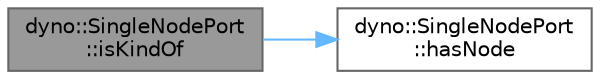 digraph "dyno::SingleNodePort::isKindOf"
{
 // LATEX_PDF_SIZE
  bgcolor="transparent";
  edge [fontname=Helvetica,fontsize=10,labelfontname=Helvetica,labelfontsize=10];
  node [fontname=Helvetica,fontsize=10,shape=box,height=0.2,width=0.4];
  rankdir="LR";
  Node1 [id="Node000001",label="dyno::SingleNodePort\l::isKindOf",height=0.2,width=0.4,color="gray40", fillcolor="grey60", style="filled", fontcolor="black",tooltip=" "];
  Node1 -> Node2 [id="edge1_Node000001_Node000002",color="steelblue1",style="solid",tooltip=" "];
  Node2 [id="Node000002",label="dyno::SingleNodePort\l::hasNode",height=0.2,width=0.4,color="grey40", fillcolor="white", style="filled",URL="$classdyno_1_1_single_node_port.html#ad51f2fc1678f8650e763d4abc343d699",tooltip=" "];
}
